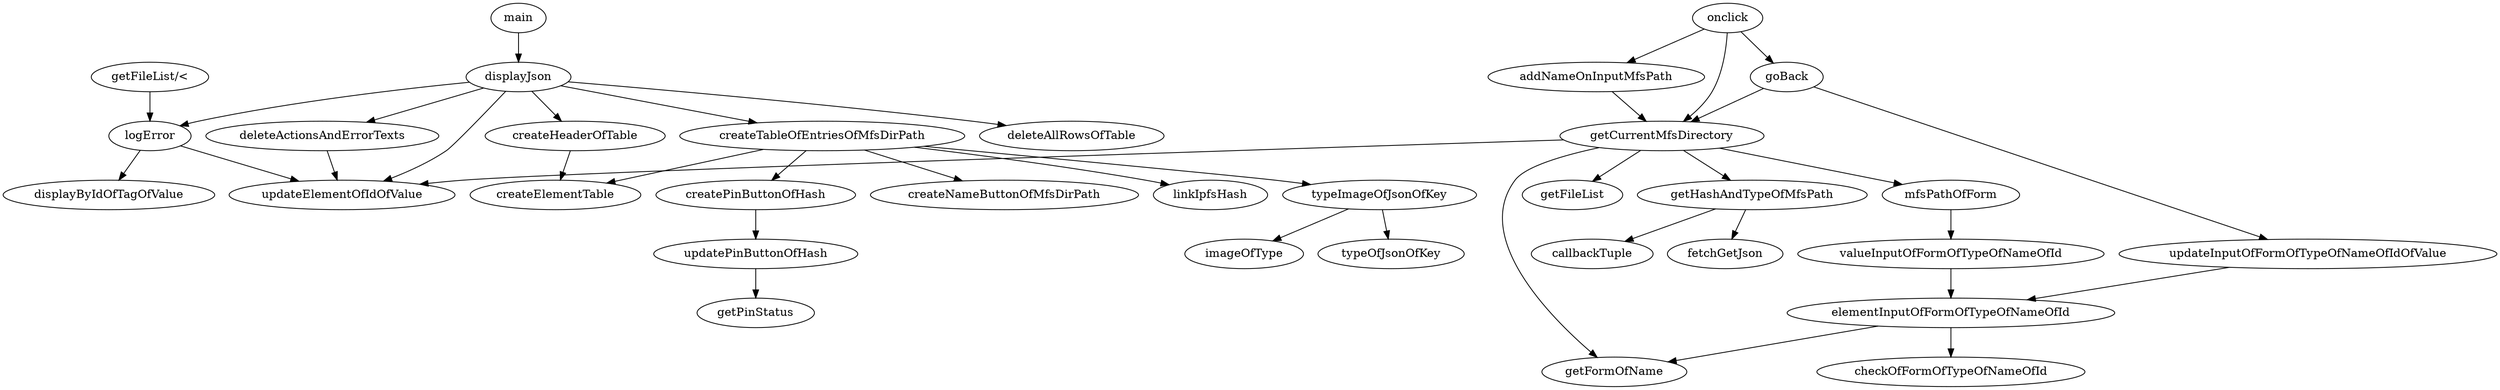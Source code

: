 digraph dgn {
"addNameOnInputMfsPath" -> "getCurrentMfsDirectory"
"createHeaderOfTable" -> "createElementTable"
"createPinButtonOfHash" -> "updatePinButtonOfHash"
"createTableOfEntriesOfMfsDirPath" -> "createElementTable"
"createTableOfEntriesOfMfsDirPath" -> "createNameButtonOfMfsDirPath"
"createTableOfEntriesOfMfsDirPath" -> "createPinButtonOfHash"
"createTableOfEntriesOfMfsDirPath" -> "linkIpfsHash"
"createTableOfEntriesOfMfsDirPath" -> "typeImageOfJsonOfKey"
"deleteActionsAndErrorTexts" -> "updateElementOfIdOfValue"
"displayJson" -> "createHeaderOfTable"
"displayJson" -> "createTableOfEntriesOfMfsDirPath"
"displayJson" -> "deleteActionsAndErrorTexts"
"displayJson" -> "deleteAllRowsOfTable"
"displayJson" -> "logError"
"displayJson" -> "updateElementOfIdOfValue"
"elementInputOfFormOfTypeOfNameOfId" -> "checkOfFormOfTypeOfNameOfId"
"elementInputOfFormOfTypeOfNameOfId" -> "getFormOfName"
"getCurrentMfsDirectory" -> "getFileList"
"getCurrentMfsDirectory" -> "getFormOfName"
"getCurrentMfsDirectory" -> "getHashAndTypeOfMfsPath"
"getCurrentMfsDirectory" -> "mfsPathOfForm"
"getCurrentMfsDirectory" -> "updateElementOfIdOfValue"
"getFileList/<" -> "logError"
"getHashAndTypeOfMfsPath" -> "callbackTuple"
"getHashAndTypeOfMfsPath" -> "fetchGetJson"
"goBack" -> "getCurrentMfsDirectory"
"goBack" -> "updateInputOfFormOfTypeOfNameOfIdOfValue"
"logError" -> "displayByIdOfTagOfValue"
"logError" -> "updateElementOfIdOfValue"
"main" -> "displayJson"
"mfsPathOfForm" -> "valueInputOfFormOfTypeOfNameOfId"
"onclick" -> "addNameOnInputMfsPath"
"onclick" -> "getCurrentMfsDirectory"
"onclick" -> "goBack"
"typeImageOfJsonOfKey" -> "imageOfType"
"typeImageOfJsonOfKey" -> "typeOfJsonOfKey"
"updateInputOfFormOfTypeOfNameOfIdOfValue" -> "elementInputOfFormOfTypeOfNameOfId"
"updatePinButtonOfHash" -> "getPinStatus"
"valueInputOfFormOfTypeOfNameOfId" -> "elementInputOfFormOfTypeOfNameOfId"
}
